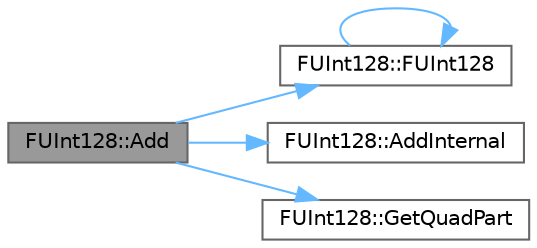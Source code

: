 digraph "FUInt128::Add"
{
 // INTERACTIVE_SVG=YES
 // LATEX_PDF_SIZE
  bgcolor="transparent";
  edge [fontname=Helvetica,fontsize=10,labelfontname=Helvetica,labelfontsize=10];
  node [fontname=Helvetica,fontsize=10,shape=box,height=0.2,width=0.4];
  rankdir="LR";
  Node1 [id="Node000001",label="FUInt128::Add",height=0.2,width=0.4,color="gray40", fillcolor="grey60", style="filled", fontcolor="black",tooltip="Add an unsigned 32bit value."];
  Node1 -> Node2 [id="edge1_Node000001_Node000002",color="steelblue1",style="solid",tooltip=" "];
  Node2 [id="Node000002",label="FUInt128::FUInt128",height=0.2,width=0.4,color="grey40", fillcolor="white", style="filled",URL="$d2/d3f/classFUInt128.html#afcfac799ccf20d7f78b93274b2530cde",tooltip="Default constructors."];
  Node2 -> Node2 [id="edge2_Node000002_Node000002",color="steelblue1",style="solid",tooltip=" "];
  Node1 -> Node3 [id="edge3_Node000001_Node000003",color="steelblue1",style="solid",tooltip=" "];
  Node3 [id="Node000003",label="FUInt128::AddInternal",height=0.2,width=0.4,color="grey40", fillcolor="white", style="filled",URL="$d2/d3f/classFUInt128.html#abef64359bd47f8ea7ff975a823615ee5",tooltip=" "];
  Node1 -> Node4 [id="edge4_Node000001_Node000004",color="steelblue1",style="solid",tooltip=" "];
  Node4 [id="Node000004",label="FUInt128::GetQuadPart",height=0.2,width=0.4,color="grey40", fillcolor="white", style="filled",URL="$d2/d3f/classFUInt128.html#a819124df22308071509b6cf6c9b60d12",tooltip="Gets internal quad parts."];
}
